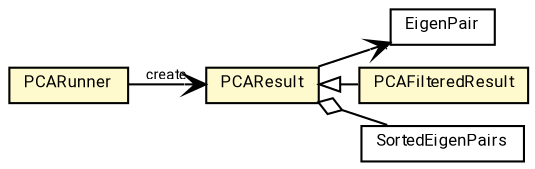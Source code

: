 #!/usr/local/bin/dot
#
# Class diagram 
# Generated by UMLGraph version R5_7_2-60-g0e99a6 (http://www.spinellis.gr/umlgraph/)
#

digraph G {
	graph [fontnames="svg"]
	edge [fontname="Roboto",fontsize=7,labelfontname="Roboto",labelfontsize=7,color="black"];
	node [fontname="Roboto",fontcolor="black",fontsize=8,shape=plaintext,margin=0,width=0,height=0];
	nodesep=0.15;
	ranksep=0.25;
	rankdir=LR;
	// de.lmu.ifi.dbs.elki.math.linearalgebra.pca.PCAResult
	c7885669 [label=<<table title="de.lmu.ifi.dbs.elki.math.linearalgebra.pca.PCAResult" border="0" cellborder="1" cellspacing="0" cellpadding="2" bgcolor="lemonChiffon" href="PCAResult.html" target="_parent">
		<tr><td><table border="0" cellspacing="0" cellpadding="1">
		<tr><td align="center" balign="center"> <font face="Roboto">PCAResult</font> </td></tr>
		</table></td></tr>
		</table>>, URL="PCAResult.html"];
	// de.lmu.ifi.dbs.elki.math.linearalgebra.pca.PCARunner
	c7885703 [label=<<table title="de.lmu.ifi.dbs.elki.math.linearalgebra.pca.PCARunner" border="0" cellborder="1" cellspacing="0" cellpadding="2" bgcolor="LemonChiffon" href="PCARunner.html" target="_parent">
		<tr><td><table border="0" cellspacing="0" cellpadding="1">
		<tr><td align="center" balign="center"> <font face="Roboto">PCARunner</font> </td></tr>
		</table></td></tr>
		</table>>, URL="PCARunner.html"];
	// de.lmu.ifi.dbs.elki.math.linearalgebra.pca.EigenPair
	c7885705 [label=<<table title="de.lmu.ifi.dbs.elki.math.linearalgebra.pca.EigenPair" border="0" cellborder="1" cellspacing="0" cellpadding="2" href="EigenPair.html" target="_parent">
		<tr><td><table border="0" cellspacing="0" cellpadding="1">
		<tr><td align="center" balign="center"> <font face="Roboto">EigenPair</font> </td></tr>
		</table></td></tr>
		</table>>, URL="EigenPair.html"];
	// de.lmu.ifi.dbs.elki.math.linearalgebra.pca.PCAFilteredResult
	c7885706 [label=<<table title="de.lmu.ifi.dbs.elki.math.linearalgebra.pca.PCAFilteredResult" border="0" cellborder="1" cellspacing="0" cellpadding="2" bgcolor="LemonChiffon" href="PCAFilteredResult.html" target="_parent">
		<tr><td><table border="0" cellspacing="0" cellpadding="1">
		<tr><td align="center" balign="center"> <font face="Roboto">PCAFilteredResult</font> </td></tr>
		</table></td></tr>
		</table>>, URL="PCAFilteredResult.html"];
	// de.lmu.ifi.dbs.elki.math.linearalgebra.pca.PCAResult has SortedEigenPairs
	c7885669 -> c7887037 [arrowhead=none,arrowtail=ediamond,dir=back,weight=4];
	// de.lmu.ifi.dbs.elki.math.linearalgebra.pca.PCARunner navassoc de.lmu.ifi.dbs.elki.math.linearalgebra.pca.PCAResult
	c7885703 -> c7885669 [arrowhead=open,weight=1,label="create"];
	// de.lmu.ifi.dbs.elki.math.linearalgebra.pca.PCAFilteredResult extends de.lmu.ifi.dbs.elki.math.linearalgebra.pca.PCAResult
	c7885669 -> c7885706 [arrowtail=empty,dir=back,weight=10];
	// de.lmu.ifi.dbs.elki.math.linearalgebra.pca.PCAResult navassoc de.lmu.ifi.dbs.elki.math.linearalgebra.pca.EigenPair
	c7885669 -> c7885705 [arrowhead=open,weight=1,headlabel="*"];
	// SortedEigenPairs
	c7887037[label=<<table title="SortedEigenPairs" border="0" cellborder="1" cellspacing="0" cellpadding="2" href="http://docs.oracle.com/javase/7/docs/api/SortedEigenPairs.html" target="_parent">
		<tr><td><table border="0" cellspacing="0" cellpadding="1">
		<tr><td align="center" balign="center"> <font face="Roboto">SortedEigenPairs</font> </td></tr>
		</table></td></tr>
		</table>>];
}

